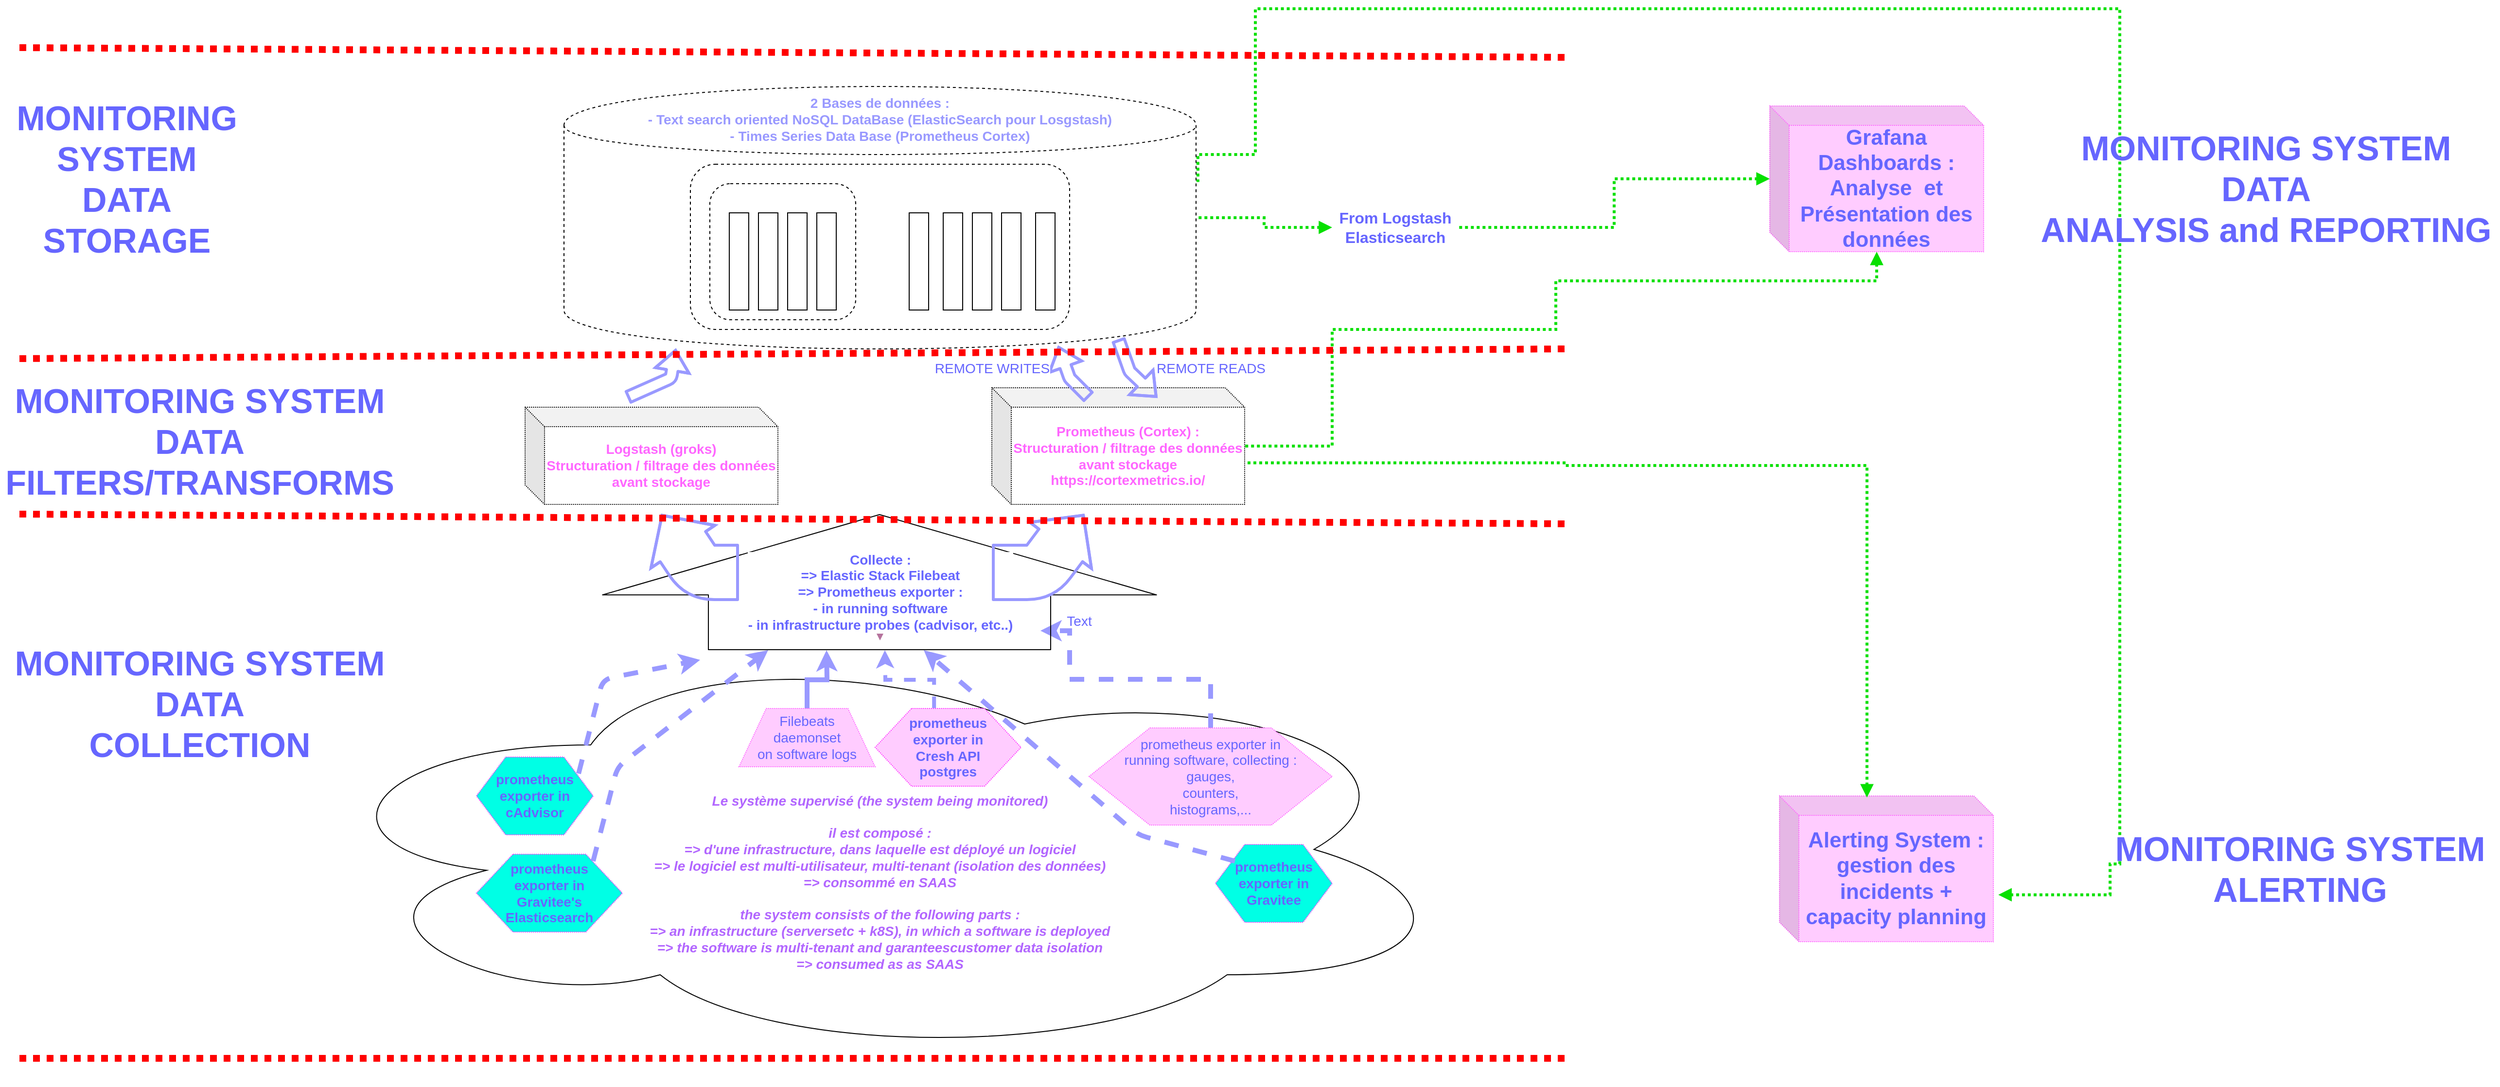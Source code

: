 <mxfile version="13.2.6" type="device"><diagram id="fgDWZy5LjRmcH4ItfqmT" name="Page-1"><mxGraphModel dx="2881" dy="1059" grid="1" gridSize="10" guides="1" tooltips="1" connect="1" arrows="1" fold="1" page="1" pageScale="1" pageWidth="850" pageHeight="1100" math="0" shadow="0"><root><mxCell id="0"/><mxCell id="1" parent="0"/><mxCell id="DMVC33KpYDfJwZsa98Fw-70" value="" style="edgeStyle=orthogonalEdgeStyle;rounded=0;orthogonalLoop=1;jettySize=auto;html=1;dashed=1;dashPattern=1 1;startArrow=block;endArrow=none;endFill=0;strokeColor=#B5739D;strokeWidth=3;fontSize=14;fontColor=#6666FF;" edge="1" parent="1" source="DMVC33KpYDfJwZsa98Fw-1"><mxGeometry relative="1" as="geometry"><mxPoint x="335" y="630" as="targetPoint"/></mxGeometry></mxCell><mxCell id="DMVC33KpYDfJwZsa98Fw-1" value="&lt;div style=&quot;font-size: 14px&quot;&gt;&lt;font style=&quot;font-size: 14px&quot; color=&quot;#B266FF&quot;&gt;&lt;br&gt;&lt;/font&gt;&lt;/div&gt;&lt;div style=&quot;font-size: 14px&quot;&gt;&lt;font style=&quot;font-size: 14px&quot; color=&quot;#B266FF&quot;&gt;&lt;br&gt;&lt;/font&gt;&lt;/div&gt;&lt;div style=&quot;font-size: 14px&quot;&gt;&lt;font style=&quot;font-size: 14px&quot; color=&quot;#B266FF&quot;&gt;&lt;br&gt;&lt;/font&gt;&lt;/div&gt;&lt;div style=&quot;font-size: 14px&quot;&gt;&lt;font style=&quot;font-size: 14px&quot; color=&quot;#B266FF&quot;&gt;&lt;br&gt;&lt;/font&gt;&lt;/div&gt;&lt;div style=&quot;font-size: 14px&quot;&gt;&lt;font style=&quot;font-size: 14px&quot; color=&quot;#B266FF&quot;&gt;&lt;b&gt;&lt;i&gt;&lt;br&gt;&lt;/i&gt;&lt;/b&gt;&lt;/font&gt;&lt;/div&gt;&lt;div style=&quot;font-size: 14px&quot;&gt;&lt;font style=&quot;font-size: 14px&quot; color=&quot;#B266FF&quot;&gt;&lt;b&gt;&lt;i&gt;&lt;br&gt;&lt;/i&gt;&lt;/b&gt;&lt;/font&gt;&lt;/div&gt;&lt;div style=&quot;font-size: 14px&quot;&gt;&lt;font style=&quot;font-size: 14px&quot; color=&quot;#B266FF&quot;&gt;&lt;b&gt;&lt;i&gt;&lt;br&gt;&lt;/i&gt;&lt;/b&gt;&lt;/font&gt;&lt;/div&gt;&lt;div style=&quot;font-size: 14px&quot;&gt;&lt;font style=&quot;font-size: 14px&quot; color=&quot;#B266FF&quot;&gt;&lt;b&gt;&lt;i&gt;&lt;br&gt;&lt;/i&gt;&lt;/b&gt;&lt;/font&gt;&lt;/div&gt;&lt;div style=&quot;font-size: 14px&quot;&gt;&lt;font style=&quot;font-size: 14px&quot; color=&quot;#B266FF&quot;&gt;&lt;b&gt;&lt;i&gt;&lt;br&gt;&lt;/i&gt;&lt;/b&gt;&lt;/font&gt;&lt;/div&gt;&lt;div style=&quot;font-size: 14px&quot;&gt;&lt;font style=&quot;font-size: 14px&quot; color=&quot;#B266FF&quot;&gt;&lt;b&gt;&lt;i&gt;&lt;br&gt;&lt;/i&gt;&lt;/b&gt;&lt;/font&gt;&lt;/div&gt;&lt;div style=&quot;font-size: 14px&quot;&gt;&lt;font style=&quot;font-size: 14px&quot; color=&quot;#B266FF&quot;&gt;&lt;b&gt;&lt;i&gt;&lt;br&gt;&lt;/i&gt;&lt;/b&gt;&lt;/font&gt;&lt;/div&gt;&lt;div style=&quot;font-size: 14px&quot;&gt;&lt;font style=&quot;font-size: 14px&quot; color=&quot;#B266FF&quot;&gt;&lt;b&gt;&lt;i&gt;Le système supervisé (the system being monitored)&lt;/i&gt;&lt;/b&gt;&lt;/font&gt;&lt;/div&gt;&lt;div style=&quot;font-size: 14px&quot;&gt;&lt;font style=&quot;font-size: 14px&quot; color=&quot;#B266FF&quot;&gt;&lt;b&gt;&lt;i&gt;&lt;br&gt;&lt;/i&gt;&lt;/b&gt;&lt;/font&gt;&lt;/div&gt;&lt;div style=&quot;font-size: 14px&quot;&gt;&lt;font style=&quot;font-size: 14px&quot; color=&quot;#B266FF&quot;&gt;&lt;b&gt;&lt;i&gt;il est composé : &lt;br&gt;&lt;/i&gt;&lt;/b&gt;&lt;/font&gt;&lt;/div&gt;&lt;div style=&quot;font-size: 14px&quot;&gt;&lt;font style=&quot;font-size: 14px&quot; color=&quot;#B266FF&quot;&gt;&lt;b&gt;&lt;i&gt;=&amp;gt; d'une infrastructure, dans laquelle est déployé un logiciel&lt;/i&gt;&lt;/b&gt;&lt;/font&gt;&lt;/div&gt;&lt;div style=&quot;font-size: 14px&quot;&gt;&lt;font style=&quot;font-size: 14px&quot; color=&quot;#B266FF&quot;&gt;&lt;b&gt;&lt;i&gt;=&amp;gt; le logiciel est multi-utilisateur, multi-tenant (isolation des données)&lt;/i&gt;&lt;/b&gt;&lt;/font&gt;&lt;/div&gt;&lt;div style=&quot;font-size: 14px&quot;&gt;&lt;font style=&quot;font-size: 14px&quot; color=&quot;#B266FF&quot;&gt;&lt;b&gt;&lt;i&gt;=&amp;gt; consommé en SAAS&lt;/i&gt;&lt;/b&gt;&lt;/font&gt;&lt;/div&gt;&lt;div style=&quot;font-size: 14px&quot;&gt;&lt;font style=&quot;font-size: 14px&quot; color=&quot;#B266FF&quot;&gt;&lt;b&gt;&lt;i&gt;&lt;br&gt;&lt;/i&gt;&lt;/b&gt;&lt;/font&gt;&lt;/div&gt;&lt;div style=&quot;font-size: 14px&quot;&gt;&lt;font style=&quot;font-size: 14px&quot; color=&quot;#B266FF&quot;&gt;&lt;b&gt;&lt;i&gt;the system consists of the following parts : &lt;br&gt;&lt;/i&gt;&lt;/b&gt;&lt;/font&gt;&lt;/div&gt;&lt;div style=&quot;font-size: 14px&quot;&gt;&lt;font style=&quot;font-size: 14px&quot; color=&quot;#B266FF&quot;&gt;&lt;b&gt;&lt;i&gt;=&amp;gt; an infrastructure (serversetc + k8S), in which a software is deployed&lt;/i&gt;&lt;/b&gt;&lt;/font&gt;&lt;/div&gt;&lt;div style=&quot;font-size: 14px&quot;&gt;&lt;font style=&quot;font-size: 14px&quot; color=&quot;#B266FF&quot;&gt;&lt;b&gt;&lt;i&gt;=&amp;gt; the software is multi-tenant and garanteescustomer data isolation&lt;/i&gt;&lt;/b&gt;&lt;/font&gt;&lt;/div&gt;&lt;div style=&quot;font-size: 14px&quot;&gt;&lt;font style=&quot;font-size: 14px&quot; color=&quot;#B266FF&quot;&gt;&lt;b&gt;&lt;i&gt;=&amp;gt; consumed as as SAAS&lt;/i&gt;&lt;/b&gt;&lt;br&gt;&lt;/font&gt;&lt;/div&gt;&lt;div style=&quot;font-size: 14px&quot;&gt;&lt;font style=&quot;font-size: 14px&quot; color=&quot;#B266FF&quot;&gt;&lt;br&gt;&lt;/font&gt;&lt;/div&gt;&lt;div style=&quot;font-size: 14px&quot;&gt;&lt;font style=&quot;font-size: 14px&quot; color=&quot;#B266FF&quot;&gt;&lt;br&gt;&lt;/font&gt;&lt;/div&gt;&lt;div style=&quot;font-size: 14px&quot;&gt;&lt;font style=&quot;font-size: 14px&quot; color=&quot;#B266FF&quot;&gt;&lt;br&gt;&lt;/font&gt;&lt;/div&gt;&lt;div style=&quot;font-size: 14px&quot;&gt;&lt;font style=&quot;font-size: 14px&quot; color=&quot;#B266FF&quot;&gt;&lt;br&gt;&lt;/font&gt;&lt;/div&gt;&lt;div style=&quot;font-size: 14px&quot;&gt;&lt;font style=&quot;font-size: 14px&quot; color=&quot;#B266FF&quot;&gt;&lt;br&gt;&lt;/font&gt;&lt;/div&gt;&lt;div style=&quot;font-size: 14px&quot;&gt;&lt;font style=&quot;font-size: 14px&quot; color=&quot;#B266FF&quot;&gt;&lt;br&gt;&lt;/font&gt;&lt;/div&gt;&lt;div style=&quot;font-size: 14px&quot;&gt;&lt;font style=&quot;font-size: 14px&quot; color=&quot;#B266FF&quot;&gt;&lt;br&gt;&lt;/font&gt;&lt;/div&gt;" style="ellipse;shape=cloud;whiteSpace=wrap;html=1;" vertex="1" parent="1"><mxGeometry x="-260" y="710" width="1190" height="430" as="geometry"/></mxCell><mxCell id="DMVC33KpYDfJwZsa98Fw-52" style="edgeStyle=orthogonalEdgeStyle;rounded=0;orthogonalLoop=1;jettySize=auto;html=1;dashed=1;fontSize=14;fontColor=#6666FF;strokeWidth=5;strokeColor=#9999FF;" edge="1" parent="1" source="DMVC33KpYDfJwZsa98Fw-36"><mxGeometry relative="1" as="geometry"><mxPoint x="500" y="700" as="targetPoint"/><Array as="points"><mxPoint x="675" y="750"/><mxPoint x="530" y="750"/><mxPoint x="530" y="700"/></Array></mxGeometry></mxCell><mxCell id="DMVC33KpYDfJwZsa98Fw-36" value="&lt;div&gt;prometheus exporter in&lt;/div&gt;&lt;div&gt;running software, collecting :&lt;/div&gt;&lt;div&gt; gauges,&lt;/div&gt;&lt;div&gt; counters,&lt;/div&gt;&lt;div&gt;histograms,...&lt;br&gt;&lt;/div&gt;" style="shape=hexagon;perimeter=hexagonPerimeter2;whiteSpace=wrap;html=1;dashed=1;fontSize=14;fontColor=#6666FF;dashPattern=1 1;strokeColor=#FF66FF;fillColor=#FFCCFF;" vertex="1" parent="1"><mxGeometry x="550" y="800" width="250" height="100" as="geometry"/></mxCell><mxCell id="DMVC33KpYDfJwZsa98Fw-31" value="&lt;div&gt;&lt;br&gt;&lt;/div&gt;&lt;div&gt;&lt;br&gt;&lt;/div&gt;&lt;div&gt;&lt;br&gt;&lt;/div&gt;&lt;div&gt;&lt;font style=&quot;font-size: 14px&quot; color=&quot;#3399FF&quot;&gt;&lt;font style=&quot;font-size: 14px&quot; color=&quot;#9999FF&quot;&gt;&lt;b&gt;2 Bases de données : &lt;/b&gt;&lt;/font&gt;&lt;/font&gt;&lt;/div&gt;&lt;font style=&quot;font-size: 14px&quot; color=&quot;#3399FF&quot;&gt;&lt;font style=&quot;font-size: 14px&quot; color=&quot;#9999FF&quot;&gt;&lt;b&gt;- Text search oriented NoSQL DataBase (ElasticSearch pour Losgstash)&lt;br&gt;- Times Series Data Base (Prometheus Cortex)&lt;/b&gt;&lt;/font&gt;&lt;br&gt;&lt;/font&gt;&lt;div style=&quot;font-size: 14px&quot;&gt;&lt;font style=&quot;font-size: 14px&quot; color=&quot;#3399FF&quot;&gt;&lt;br&gt;&lt;/font&gt;&lt;/div&gt;&lt;div style=&quot;font-size: 14px&quot;&gt;&lt;font style=&quot;font-size: 14px&quot; color=&quot;#3399FF&quot;&gt;&lt;br&gt;&lt;/font&gt;&lt;/div&gt;&lt;div style=&quot;font-size: 14px&quot;&gt;&lt;font style=&quot;font-size: 14px&quot; color=&quot;#3399FF&quot;&gt;&lt;br&gt;&lt;/font&gt;&lt;/div&gt;&lt;div style=&quot;font-size: 14px&quot;&gt;&lt;font style=&quot;font-size: 14px&quot; color=&quot;#3399FF&quot;&gt;&lt;br&gt;&lt;/font&gt;&lt;/div&gt;&lt;div style=&quot;font-size: 14px&quot;&gt;&lt;font style=&quot;font-size: 14px&quot; color=&quot;#3399FF&quot;&gt;&lt;br&gt;&lt;/font&gt;&lt;/div&gt;&lt;div style=&quot;font-size: 14px&quot;&gt;&lt;font style=&quot;font-size: 14px&quot; color=&quot;#3399FF&quot;&gt;&lt;br&gt;&lt;/font&gt;&lt;/div&gt;&lt;div style=&quot;font-size: 14px&quot;&gt;&lt;font style=&quot;font-size: 14px&quot; color=&quot;#3399FF&quot;&gt;&lt;br&gt;&lt;/font&gt;&lt;/div&gt;&lt;div style=&quot;font-size: 14px&quot;&gt;&lt;font style=&quot;font-size: 14px&quot; color=&quot;#3399FF&quot;&gt;&lt;br&gt;&lt;/font&gt;&lt;/div&gt;&lt;div style=&quot;font-size: 14px&quot;&gt;&lt;font style=&quot;font-size: 14px&quot; color=&quot;#3399FF&quot;&gt;&lt;br&gt;&lt;/font&gt;&lt;/div&gt;&lt;div style=&quot;font-size: 14px&quot;&gt;&lt;font style=&quot;font-size: 14px&quot; color=&quot;#3399FF&quot;&gt;&lt;br&gt;&lt;/font&gt;&lt;/div&gt;&lt;div style=&quot;font-size: 14px&quot;&gt;&lt;font style=&quot;font-size: 14px&quot; color=&quot;#3399FF&quot;&gt;&lt;br&gt;&lt;/font&gt;&lt;/div&gt;&lt;div style=&quot;font-size: 14px&quot;&gt;&lt;font style=&quot;font-size: 14px&quot; color=&quot;#3399FF&quot;&gt;&lt;br&gt;&lt;/font&gt;&lt;/div&gt;&lt;div style=&quot;font-size: 14px&quot;&gt;&lt;font style=&quot;font-size: 14px&quot; color=&quot;#3399FF&quot;&gt;&lt;br&gt;&lt;/font&gt;&lt;/div&gt;&lt;div style=&quot;font-size: 14px&quot;&gt;&lt;font style=&quot;font-size: 14px&quot; color=&quot;#3399FF&quot;&gt;&lt;br&gt;&lt;/font&gt;&lt;/div&gt;&lt;div style=&quot;font-size: 14px&quot;&gt;&lt;font style=&quot;font-size: 14px&quot; color=&quot;#3399FF&quot;&gt;&lt;br&gt;&lt;/font&gt;&lt;/div&gt;&lt;div style=&quot;font-size: 14px&quot;&gt;&lt;font style=&quot;font-size: 14px&quot; color=&quot;#3399FF&quot;&gt;&lt;br&gt;&lt;/font&gt;&lt;/div&gt;&lt;div style=&quot;font-size: 14px&quot;&gt;&lt;font style=&quot;font-size: 14px&quot; color=&quot;#3399FF&quot;&gt;&lt;br&gt;&lt;/font&gt;&lt;/div&gt;" style="shape=cylinder;whiteSpace=wrap;html=1;boundedLbl=1;backgroundOutline=1;dashed=1;" vertex="1" parent="1"><mxGeometry x="10" y="140" width="650" height="270" as="geometry"/></mxCell><mxCell id="DMVC33KpYDfJwZsa98Fw-29" value="" style="rounded=1;whiteSpace=wrap;html=1;dashed=1;" vertex="1" parent="1"><mxGeometry x="140" y="220" width="390" height="170" as="geometry"/></mxCell><mxCell id="DMVC33KpYDfJwZsa98Fw-28" value="" style="rounded=1;whiteSpace=wrap;html=1;dashed=1;" vertex="1" parent="1"><mxGeometry x="160" y="240" width="150" height="140" as="geometry"/></mxCell><mxCell id="DMVC33KpYDfJwZsa98Fw-14" value="" style="rounded=0;whiteSpace=wrap;html=1;" vertex="1" parent="1"><mxGeometry x="180" y="270" width="20" height="100" as="geometry"/></mxCell><mxCell id="DMVC33KpYDfJwZsa98Fw-18" value="" style="rounded=0;whiteSpace=wrap;html=1;" vertex="1" parent="1"><mxGeometry x="210" y="270" width="20" height="100" as="geometry"/></mxCell><mxCell id="DMVC33KpYDfJwZsa98Fw-20" value="" style="rounded=0;whiteSpace=wrap;html=1;" vertex="1" parent="1"><mxGeometry x="365" y="270" width="20" height="100" as="geometry"/></mxCell><mxCell id="DMVC33KpYDfJwZsa98Fw-21" value="" style="rounded=0;whiteSpace=wrap;html=1;" vertex="1" parent="1"><mxGeometry x="400" y="270" width="20" height="100" as="geometry"/></mxCell><mxCell id="DMVC33KpYDfJwZsa98Fw-22" value="" style="rounded=0;whiteSpace=wrap;html=1;" vertex="1" parent="1"><mxGeometry x="430" y="270" width="20" height="100" as="geometry"/></mxCell><mxCell id="DMVC33KpYDfJwZsa98Fw-24" value="" style="rounded=0;whiteSpace=wrap;html=1;" vertex="1" parent="1"><mxGeometry x="240" y="270" width="20" height="100" as="geometry"/></mxCell><mxCell id="DMVC33KpYDfJwZsa98Fw-25" value="" style="rounded=0;whiteSpace=wrap;html=1;" vertex="1" parent="1"><mxGeometry x="270" y="270" width="20" height="100" as="geometry"/></mxCell><mxCell id="DMVC33KpYDfJwZsa98Fw-26" value="" style="rounded=0;whiteSpace=wrap;html=1;" vertex="1" parent="1"><mxGeometry x="460" y="270" width="20" height="100" as="geometry"/></mxCell><mxCell id="DMVC33KpYDfJwZsa98Fw-27" value="" style="rounded=0;whiteSpace=wrap;html=1;" vertex="1" parent="1"><mxGeometry x="495" y="270" width="20" height="100" as="geometry"/></mxCell><mxCell id="DMVC33KpYDfJwZsa98Fw-30" value="" style="shape=flexArrow;endArrow=classic;html=1;endWidth=216.667;endSize=27.217;width=352;" edge="1" parent="1"><mxGeometry width="50" height="50" relative="1" as="geometry"><mxPoint x="334.5" y="720" as="sourcePoint"/><mxPoint x="334.5" y="580" as="targetPoint"/></mxGeometry></mxCell><mxCell id="DMVC33KpYDfJwZsa98Fw-33" value="&lt;div style=&quot;font-size: 14px&quot;&gt;Collecte : &lt;br style=&quot;font-size: 14px&quot;&gt;&lt;/div&gt;&lt;div style=&quot;font-size: 14px&quot;&gt;=&amp;gt; Elastic Stack Filebeat&lt;br style=&quot;font-size: 14px&quot;&gt;=&amp;gt; Prometheus exporter : &lt;br&gt;- in running software&lt;br&gt;- in infrastructure probes (cadvisor, etc..)&lt;br style=&quot;font-size: 14px&quot;&gt;&lt;/div&gt;" style="edgeLabel;html=1;align=center;verticalAlign=middle;resizable=0;points=[];fontSize=14;fontStyle=1;fontColor=#6666FF;" vertex="1" connectable="0" parent="DMVC33KpYDfJwZsa98Fw-30"><mxGeometry x="-0.043" y="91" relative="1" as="geometry"><mxPoint x="91" y="7" as="offset"/></mxGeometry></mxCell><mxCell id="DMVC33KpYDfJwZsa98Fw-35" value="&lt;div&gt;&lt;b&gt;prometheus exporter in&lt;/b&gt;&lt;/div&gt;&lt;div&gt;&lt;b&gt;cAdvisor&lt;/b&gt;&lt;br&gt;&lt;/div&gt;" style="shape=hexagon;perimeter=hexagonPerimeter2;whiteSpace=wrap;html=1;dashed=1;fontSize=14;fontColor=#6666FF;dashPattern=1 1;strokeColor=#FF33FF;fillColor=#00FFE5;" vertex="1" parent="1"><mxGeometry x="-80" y="830" width="120" height="80" as="geometry"/></mxCell><mxCell id="DMVC33KpYDfJwZsa98Fw-50" style="edgeStyle=orthogonalEdgeStyle;rounded=0;orthogonalLoop=1;jettySize=auto;html=1;fontSize=14;fontColor=#6666FF;strokeWidth=5;strokeColor=#9999FF;" edge="1" parent="1" source="DMVC33KpYDfJwZsa98Fw-38"><mxGeometry relative="1" as="geometry"><mxPoint x="280" y="720" as="targetPoint"/></mxGeometry></mxCell><mxCell id="DMVC33KpYDfJwZsa98Fw-38" value="Filebeats&lt;br&gt;daemonset&lt;br&gt;on software logs" style="shape=trapezoid;perimeter=trapezoidPerimeter;whiteSpace=wrap;html=1;dashed=1;dashPattern=1 1;strokeColor=#FF66FF;fillColor=#FFCCFF;fontSize=14;fontColor=#6666FF;" vertex="1" parent="1"><mxGeometry x="190" y="780" width="140" height="60" as="geometry"/></mxCell><mxCell id="DMVC33KpYDfJwZsa98Fw-41" value="&lt;b&gt;&lt;font color=&quot;#FF66FF&quot;&gt;Logstash (groks)&lt;br&gt;&lt;/font&gt;&lt;/b&gt;&lt;div&gt;&lt;b&gt;&lt;font color=&quot;#FF66FF&quot;&gt;Structuration / filtrage des données&lt;/font&gt;&lt;/b&gt;&lt;/div&gt;&lt;div&gt;&lt;b&gt;&lt;font color=&quot;#FF66FF&quot;&gt; avant stockage&lt;/font&gt;&lt;/b&gt;&lt;/div&gt;" style="shape=cube;whiteSpace=wrap;html=1;boundedLbl=1;backgroundOutline=1;darkOpacity=0.05;darkOpacity2=0.1;dashed=1;dashPattern=1 1;fontSize=14;" vertex="1" parent="1"><mxGeometry x="-30" y="470" width="260" height="100" as="geometry"/></mxCell><mxCell id="DMVC33KpYDfJwZsa98Fw-42" value="&lt;div&gt;&lt;font color=&quot;#FF66FF&quot;&gt;&lt;b&gt;&lt;br&gt;&lt;/b&gt;&lt;/font&gt;&lt;/div&gt;&lt;div&gt;&lt;font color=&quot;#FF66FF&quot;&gt;&lt;b&gt;Prometheus (Cortex) : &lt;br&gt;&lt;/b&gt;&lt;/font&gt;&lt;/div&gt;&lt;div&gt;&lt;font color=&quot;#FF66FF&quot;&gt;&lt;b&gt;Structuration / filtrage des données&lt;br&gt;avant stockage&lt;/b&gt;&lt;/font&gt;&lt;/div&gt;&lt;div&gt;&lt;font color=&quot;#FF66FF&quot;&gt;&lt;b&gt;https://cortexmetrics.io/ &lt;br&gt;&lt;/b&gt;&lt;/font&gt;&lt;/div&gt;&lt;div&gt;&lt;font color=&quot;#FF66FF&quot;&gt;&lt;b&gt;&lt;br&gt;&lt;/b&gt;&lt;/font&gt;&lt;/div&gt;" style="shape=cube;whiteSpace=wrap;html=1;boundedLbl=1;backgroundOutline=1;darkOpacity=0.05;darkOpacity2=0.1;dashed=1;dashPattern=1 1;fontSize=14;" vertex="1" parent="1"><mxGeometry x="450" y="450" width="260" height="120" as="geometry"/></mxCell><mxCell id="DMVC33KpYDfJwZsa98Fw-43" value="" style="shape=flexArrow;endArrow=classic;html=1;fontSize=14;fontColor=#6666FF;width=54;endSize=11.92;strokeColor=#9999FF;strokeWidth=3;" edge="1" parent="1"><mxGeometry width="50" height="50" relative="1" as="geometry"><mxPoint x="450" y="640" as="sourcePoint"/><mxPoint x="545" y="580" as="targetPoint"/><Array as="points"><mxPoint x="500" y="640"/></Array></mxGeometry></mxCell><mxCell id="DMVC33KpYDfJwZsa98Fw-44" value="" style="shape=flexArrow;endArrow=classic;html=1;fontSize=14;fontColor=#6666FF;width=54;endSize=11.92;strokeColor=#9999FF;strokeWidth=3;" edge="1" parent="1"><mxGeometry width="50" height="50" relative="1" as="geometry"><mxPoint x="190" y="640" as="sourcePoint"/><mxPoint x="110" y="580" as="targetPoint"/><Array as="points"><mxPoint x="150" y="640"/></Array></mxGeometry></mxCell><mxCell id="DMVC33KpYDfJwZsa98Fw-45" value="" style="shape=flexArrow;endArrow=classic;html=1;fontSize=14;fontColor=#6666FF;strokeColor=#9999FF;strokeWidth=3;" edge="1" parent="1"><mxGeometry width="50" height="50" relative="1" as="geometry"><mxPoint x="75" y="460" as="sourcePoint"/><mxPoint x="125" y="410" as="targetPoint"/><Array as="points"><mxPoint x="120" y="440"/></Array></mxGeometry></mxCell><mxCell id="DMVC33KpYDfJwZsa98Fw-46" value="" style="shape=flexArrow;endArrow=classic;html=1;fontSize=14;fontColor=#6666FF;entryX=0.782;entryY=0.989;entryDx=0;entryDy=0;entryPerimeter=0;strokeColor=#9999FF;strokeWidth=3;" edge="1" parent="1" target="DMVC33KpYDfJwZsa98Fw-31"><mxGeometry width="50" height="50" relative="1" as="geometry"><mxPoint x="550" y="460" as="sourcePoint"/><mxPoint x="580" y="410" as="targetPoint"/><Array as="points"><mxPoint x="530" y="440"/></Array></mxGeometry></mxCell><mxCell id="DMVC33KpYDfJwZsa98Fw-47" value="" style="endArrow=classic;html=1;fontSize=14;fontColor=#6666FF;exitX=0.875;exitY=0.213;exitDx=0;exitDy=0;exitPerimeter=0;dashed=1;strokeWidth=5;strokeColor=#9999FF;" edge="1" parent="1" source="DMVC33KpYDfJwZsa98Fw-35"><mxGeometry width="50" height="50" relative="1" as="geometry"><mxPoint x="420" y="800" as="sourcePoint"/><mxPoint x="150" y="730" as="targetPoint"/><Array as="points"><mxPoint x="50" y="750"/></Array></mxGeometry></mxCell><mxCell id="DMVC33KpYDfJwZsa98Fw-55" value="" style="shape=flexArrow;endArrow=none;html=1;fontSize=14;fontColor=#6666FF;entryX=0.782;entryY=0.989;entryDx=0;entryDy=0;entryPerimeter=0;startArrow=block;strokeColor=#9999FF;endFill=0;strokeWidth=3;" edge="1" parent="1"><mxGeometry width="50" height="50" relative="1" as="geometry"><mxPoint x="620" y="460" as="sourcePoint"/><mxPoint x="580.0" y="400.0" as="targetPoint"/><Array as="points"><mxPoint x="591.7" y="432.97"/></Array></mxGeometry></mxCell><mxCell id="DMVC33KpYDfJwZsa98Fw-86" value="REMOTE READS" style="edgeLabel;html=1;align=center;verticalAlign=middle;resizable=0;points=[];fontSize=14;fontColor=#6666FF;" vertex="1" connectable="0" parent="DMVC33KpYDfJwZsa98Fw-55"><mxGeometry x="0.282" y="-1" relative="1" as="geometry"><mxPoint x="85.2" y="5.36" as="offset"/></mxGeometry></mxCell><mxCell id="DMVC33KpYDfJwZsa98Fw-61" style="edgeStyle=orthogonalEdgeStyle;rounded=0;orthogonalLoop=1;jettySize=auto;html=1;startArrow=block;endArrow=none;endFill=0;strokeColor=#07E000;strokeWidth=3;fontSize=14;fontColor=#6666FF;fillColor=#f8cecc;dashed=1;dashPattern=1 1;" edge="1" parent="1" source="DMVC33KpYDfJwZsa98Fw-56" target="DMVC33KpYDfJwZsa98Fw-42"><mxGeometry relative="1" as="geometry"><mxPoint x="800" y="510" as="targetPoint"/><Array as="points"><mxPoint x="1360" y="340"/><mxPoint x="1030" y="340"/><mxPoint x="1030" y="390"/><mxPoint x="800" y="390"/><mxPoint x="800" y="510"/></Array></mxGeometry></mxCell><mxCell id="DMVC33KpYDfJwZsa98Fw-64" style="edgeStyle=orthogonalEdgeStyle;rounded=0;orthogonalLoop=1;jettySize=auto;html=1;dashed=1;dashPattern=1 1;startArrow=block;endArrow=none;endFill=0;strokeColor=#07E000;strokeWidth=3;fontSize=14;fontColor=#6666FF;" edge="1" parent="1" source="DMVC33KpYDfJwZsa98Fw-65" target="DMVC33KpYDfJwZsa98Fw-31"><mxGeometry relative="1" as="geometry"/></mxCell><mxCell id="DMVC33KpYDfJwZsa98Fw-56" value="&lt;b&gt;&lt;font style=&quot;font-size: 22px&quot;&gt;Grafana Dashboards : &lt;br&gt;Analyse&amp;nbsp; et&lt;br&gt;Présentation des données&lt;/font&gt;&lt;/b&gt;" style="shape=cube;whiteSpace=wrap;html=1;boundedLbl=1;backgroundOutline=1;darkOpacity=0.05;darkOpacity2=0.1;dashed=1;dashPattern=1 1;strokeColor=#FF66FF;fillColor=#FFCCFF;fontSize=14;fontColor=#6666FF;" vertex="1" parent="1"><mxGeometry x="1250" y="160" width="220" height="150" as="geometry"/></mxCell><mxCell id="DMVC33KpYDfJwZsa98Fw-57" value="&lt;div&gt;&lt;b&gt;prometheus exporter in&lt;/b&gt;&lt;/div&gt;&lt;div&gt;&lt;b&gt;Gravitee&lt;br&gt;&lt;/b&gt;&lt;/div&gt;" style="shape=hexagon;perimeter=hexagonPerimeter2;whiteSpace=wrap;html=1;dashed=1;fontSize=14;fontColor=#6666FF;dashPattern=1 1;strokeColor=#FF33FF;fillColor=#00FFE5;" vertex="1" parent="1"><mxGeometry x="680" y="920" width="120" height="80" as="geometry"/></mxCell><mxCell id="DMVC33KpYDfJwZsa98Fw-58" value="&lt;div&gt;&lt;b&gt;prometheus&lt;/b&gt;&lt;/div&gt;&lt;div&gt;&lt;b&gt; exporter in&lt;/b&gt;&lt;/div&gt;&lt;div&gt;&lt;b&gt;Gravitee's Elasticsearch&lt;br&gt;&lt;/b&gt;&lt;/div&gt;" style="shape=hexagon;perimeter=hexagonPerimeter2;whiteSpace=wrap;html=1;dashed=1;fontSize=14;fontColor=#6666FF;dashPattern=1 1;strokeColor=#FF33FF;fillColor=#00FFE5;" vertex="1" parent="1"><mxGeometry x="-80" y="930" width="150" height="80" as="geometry"/></mxCell><mxCell id="DMVC33KpYDfJwZsa98Fw-59" value="" style="endArrow=classic;html=1;fontSize=14;fontColor=#6666FF;exitX=0.875;exitY=0.213;exitDx=0;exitDy=0;exitPerimeter=0;dashed=1;strokeWidth=5;strokeColor=#9999FF;" edge="1" parent="1"><mxGeometry width="50" height="50" relative="1" as="geometry"><mxPoint x="40" y="937.04" as="sourcePoint"/><mxPoint x="220" y="720" as="targetPoint"/><Array as="points"><mxPoint x="65" y="840"/></Array></mxGeometry></mxCell><mxCell id="DMVC33KpYDfJwZsa98Fw-60" value="" style="endArrow=classic;html=1;fontSize=14;fontColor=#6666FF;exitX=0.875;exitY=0.213;exitDx=0;exitDy=0;exitPerimeter=0;dashed=1;strokeWidth=5;strokeColor=#9999FF;" edge="1" parent="1"><mxGeometry width="50" height="50" relative="1" as="geometry"><mxPoint x="700" y="937.04" as="sourcePoint"/><mxPoint x="380" y="720" as="targetPoint"/><Array as="points"><mxPoint x="600" y="910"/></Array></mxGeometry></mxCell><mxCell id="DMVC33KpYDfJwZsa98Fw-72" style="edgeStyle=orthogonalEdgeStyle;rounded=0;orthogonalLoop=1;jettySize=auto;html=1;dashed=1;startArrow=none;endArrow=classic;endFill=1;strokeColor=#9999FF;strokeWidth=4;fontSize=14;fontColor=#6666FF;startFill=0;exitX=0.404;exitY=-0.005;exitDx=0;exitDy=0;exitPerimeter=0;" edge="1" parent="1" source="DMVC33KpYDfJwZsa98Fw-67"><mxGeometry relative="1" as="geometry"><mxPoint x="340" y="720" as="targetPoint"/></mxGeometry></mxCell><mxCell id="DMVC33KpYDfJwZsa98Fw-67" value="&lt;div&gt;&lt;b&gt;prometheus&lt;/b&gt;&lt;/div&gt;&lt;div&gt;&lt;b&gt; exporter in &lt;br&gt;&lt;/b&gt;&lt;/div&gt;&lt;div&gt;&lt;b&gt;Cresh API &lt;br&gt;&lt;/b&gt;&lt;/div&gt;&lt;div&gt;&lt;b&gt;postgres&lt;br&gt;&lt;/b&gt;&lt;/div&gt;" style="shape=hexagon;perimeter=hexagonPerimeter2;whiteSpace=wrap;html=1;dashed=1;fontSize=14;fontColor=#6666FF;dashPattern=1 1;strokeColor=#FF33FF;fillColor=#FFCCFF;" vertex="1" parent="1"><mxGeometry x="330" y="780" width="150" height="80" as="geometry"/></mxCell><mxCell id="DMVC33KpYDfJwZsa98Fw-74" value="" style="endArrow=none;dashed=1;html=1;strokeColor=#FF0000;strokeWidth=7;fontSize=14;fontColor=#6666FF;dashPattern=1 1;" edge="1" parent="1"><mxGeometry width="50" height="50" relative="1" as="geometry"><mxPoint x="-550" y="580" as="sourcePoint"/><mxPoint x="1040" y="590" as="targetPoint"/></mxGeometry></mxCell><mxCell id="DMVC33KpYDfJwZsa98Fw-75" value="" style="endArrow=none;dashed=1;html=1;strokeColor=#FF0000;strokeWidth=7;fontSize=14;fontColor=#6666FF;dashPattern=1 1;" edge="1" parent="1"><mxGeometry width="50" height="50" relative="1" as="geometry"><mxPoint x="-550" y="1140" as="sourcePoint"/><mxPoint x="1040" y="1140" as="targetPoint"/></mxGeometry></mxCell><mxCell id="DMVC33KpYDfJwZsa98Fw-76" value="" style="endArrow=none;dashed=1;html=1;strokeColor=#FF0000;strokeWidth=7;fontSize=14;fontColor=#6666FF;dashPattern=1 1;" edge="1" parent="1"><mxGeometry width="50" height="50" relative="1" as="geometry"><mxPoint x="-550" y="420" as="sourcePoint"/><mxPoint x="1040" y="410" as="targetPoint"/></mxGeometry></mxCell><mxCell id="DMVC33KpYDfJwZsa98Fw-77" value="" style="endArrow=none;dashed=1;html=1;strokeColor=#FF0000;strokeWidth=7;fontSize=14;fontColor=#6666FF;dashPattern=1 1;" edge="1" parent="1"><mxGeometry width="50" height="50" relative="1" as="geometry"><mxPoint x="-550" y="100" as="sourcePoint"/><mxPoint x="1040" y="110" as="targetPoint"/></mxGeometry></mxCell><mxCell id="DMVC33KpYDfJwZsa98Fw-80" value="&lt;font style=&quot;font-size: 22px&quot;&gt;&lt;b&gt;&lt;font style=&quot;font-size: 22px&quot;&gt;Alerting System : &lt;br&gt;&lt;/font&gt;&lt;/b&gt;&lt;/font&gt;&lt;div style=&quot;font-size: 22px&quot;&gt;&lt;font style=&quot;font-size: 22px&quot;&gt;&lt;b&gt;&lt;font style=&quot;font-size: 22px&quot;&gt;gestion des incidents +&lt;br&gt;&lt;/font&gt;&lt;/b&gt;&lt;/font&gt;&lt;/div&gt;&lt;div style=&quot;font-size: 22px&quot;&gt;&lt;font style=&quot;font-size: 22px&quot;&gt;&lt;b&gt;capacity planning&lt;/b&gt;&lt;/font&gt;&lt;br&gt;&lt;/div&gt;" style="shape=cube;whiteSpace=wrap;html=1;boundedLbl=1;backgroundOutline=1;darkOpacity=0.05;darkOpacity2=0.1;dashed=1;dashPattern=1 1;strokeColor=#FF66FF;fillColor=#FFCCFF;fontSize=14;fontColor=#6666FF;" vertex="1" parent="1"><mxGeometry x="1260" y="870" width="220" height="150" as="geometry"/></mxCell><mxCell id="DMVC33KpYDfJwZsa98Fw-82" style="edgeStyle=orthogonalEdgeStyle;rounded=0;orthogonalLoop=1;jettySize=auto;html=1;startArrow=block;endArrow=none;endFill=0;strokeColor=#07E000;strokeWidth=3;fontSize=14;fontColor=#6666FF;fillColor=#f8cecc;dashed=1;dashPattern=1 1;exitX=0.409;exitY=0.011;exitDx=0;exitDy=0;exitPerimeter=0;entryX=1.005;entryY=0.644;entryDx=0;entryDy=0;entryPerimeter=0;" edge="1" parent="1" source="DMVC33KpYDfJwZsa98Fw-80" target="DMVC33KpYDfJwZsa98Fw-42"><mxGeometry relative="1" as="geometry"><mxPoint x="720" y="540" as="targetPoint"/><mxPoint x="1260" y="270" as="sourcePoint"/><Array as="points"><mxPoint x="1350" y="530"/><mxPoint x="1040" y="530"/><mxPoint x="1040" y="527"/></Array></mxGeometry></mxCell><mxCell id="DMVC33KpYDfJwZsa98Fw-84" style="edgeStyle=orthogonalEdgeStyle;rounded=0;orthogonalLoop=1;jettySize=auto;html=1;startArrow=block;endArrow=none;endFill=0;strokeColor=#07E000;strokeWidth=3;fontSize=14;fontColor=#6666FF;fillColor=#f8cecc;dashed=1;dashPattern=1 1;exitX=1.023;exitY=0.678;exitDx=0;exitDy=0;exitPerimeter=0;entryX=1.003;entryY=0.364;entryDx=0;entryDy=0;entryPerimeter=0;" edge="1" parent="1" source="DMVC33KpYDfJwZsa98Fw-80" target="DMVC33KpYDfJwZsa98Fw-31"><mxGeometry relative="1" as="geometry"><mxPoint x="721.3" y="537.28" as="targetPoint"/><mxPoint x="1359.98" y="881.65" as="sourcePoint"/><Array as="points"><mxPoint x="1600" y="972"/><mxPoint x="1600" y="940"/><mxPoint x="1610" y="940"/><mxPoint x="1610" y="60"/><mxPoint x="721" y="60"/><mxPoint x="721" y="210"/><mxPoint x="662" y="210"/></Array></mxGeometry></mxCell><mxCell id="DMVC33KpYDfJwZsa98Fw-65" value="&lt;font style=&quot;font-size: 16px&quot;&gt;&lt;b&gt;From Logstash Elasticsearch&lt;/b&gt;&lt;/font&gt;" style="text;html=1;strokeColor=none;fillColor=none;align=center;verticalAlign=middle;whiteSpace=wrap;rounded=0;dashed=1;dashPattern=1 1;fontSize=14;fontColor=#6666FF;" vertex="1" parent="1"><mxGeometry x="800" y="260" width="130" height="50" as="geometry"/></mxCell><mxCell id="DMVC33KpYDfJwZsa98Fw-85" style="edgeStyle=orthogonalEdgeStyle;rounded=0;orthogonalLoop=1;jettySize=auto;html=1;dashed=1;dashPattern=1 1;startArrow=block;endArrow=none;endFill=0;strokeColor=#07E000;strokeWidth=3;fontSize=14;fontColor=#6666FF;" edge="1" parent="1" source="DMVC33KpYDfJwZsa98Fw-56" target="DMVC33KpYDfJwZsa98Fw-65"><mxGeometry relative="1" as="geometry"><mxPoint x="1250" y="235" as="sourcePoint"/><mxPoint x="660" y="275" as="targetPoint"/></mxGeometry></mxCell><mxCell id="DMVC33KpYDfJwZsa98Fw-87" value="REMOTE WRITES" style="edgeLabel;html=1;align=center;verticalAlign=middle;resizable=0;points=[];fontSize=14;fontColor=#6666FF;" vertex="1" connectable="0" parent="1"><mxGeometry x="450.005" y="430.0" as="geometry"/></mxCell><mxCell id="DMVC33KpYDfJwZsa98Fw-88" value="Text" style="text;html=1;strokeColor=none;fillColor=none;align=center;verticalAlign=middle;whiteSpace=wrap;rounded=0;dashed=1;dashPattern=1 1;fontSize=14;fontColor=#6666FF;" vertex="1" parent="1"><mxGeometry x="520" y="680" width="40" height="20" as="geometry"/></mxCell><mxCell id="DMVC33KpYDfJwZsa98Fw-89" value="MONITORING&lt;br&gt;SYSTEM&lt;br&gt;DATA&lt;br&gt;STORAGE " style="text;html=1;align=center;verticalAlign=middle;resizable=0;points=[];autosize=1;fontSize=35;fontColor=#6666FF;strokeWidth=6;fontStyle=1" vertex="1" parent="1"><mxGeometry x="-560" y="150" width="240" height="170" as="geometry"/></mxCell><mxCell id="DMVC33KpYDfJwZsa98Fw-90" value="MONITORING SYSTEM&lt;br&gt;DATA&lt;br&gt;FILTERS/TRANSFORMS" style="text;html=1;align=center;verticalAlign=middle;resizable=0;points=[];autosize=1;fontSize=35;fontColor=#6666FF;strokeWidth=6;fontStyle=1" vertex="1" parent="1"><mxGeometry x="-570" y="440" width="410" height="130" as="geometry"/></mxCell><mxCell id="DMVC33KpYDfJwZsa98Fw-91" value="MONITORING SYSTEM&lt;br&gt;DATA&lt;br&gt;COLLECTION" style="text;html=1;align=center;verticalAlign=middle;resizable=0;points=[];autosize=1;fontSize=35;fontColor=#6666FF;strokeWidth=6;fontStyle=1" vertex="1" parent="1"><mxGeometry x="-560" y="710" width="390" height="130" as="geometry"/></mxCell><mxCell id="DMVC33KpYDfJwZsa98Fw-92" value="MONITORING SYSTEM&lt;br&gt;DATA&lt;br&gt;ANALYSIS and REPORTING" style="text;html=1;align=center;verticalAlign=middle;resizable=0;points=[];autosize=1;fontSize=35;fontColor=#6666FF;strokeWidth=6;fontStyle=1" vertex="1" parent="1"><mxGeometry x="1520" y="180" width="480" height="130" as="geometry"/></mxCell><mxCell id="DMVC33KpYDfJwZsa98Fw-93" value="MONITORING SYSTEM&lt;br&gt;ALERTING" style="text;html=1;align=center;verticalAlign=middle;resizable=0;points=[];autosize=1;fontSize=35;fontColor=#6666FF;strokeWidth=6;fontStyle=1" vertex="1" parent="1"><mxGeometry x="1600" y="900" width="390" height="90" as="geometry"/></mxCell></root></mxGraphModel></diagram></mxfile>